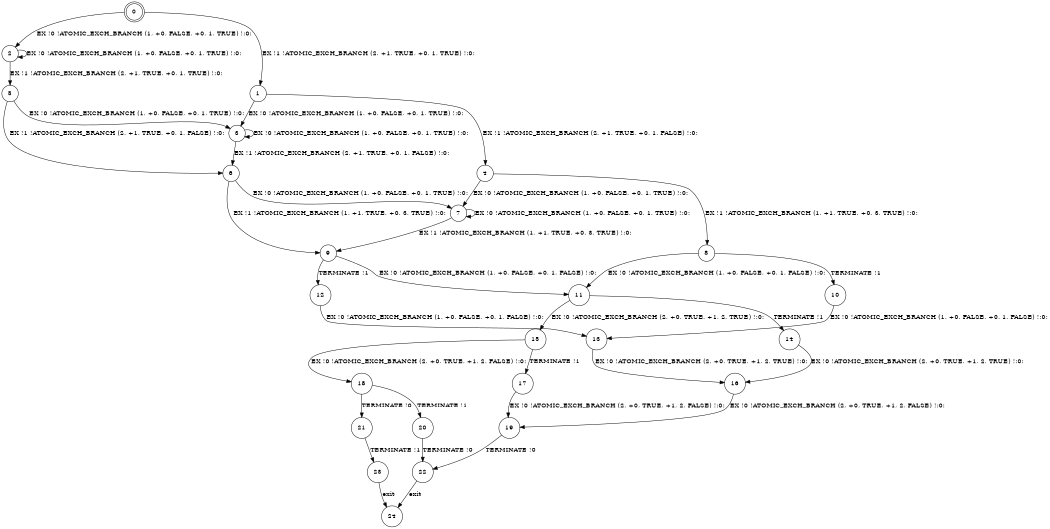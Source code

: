 digraph BCG {
size = "7, 10.5";
center = TRUE;
node [shape = circle];
0 [peripheries = 2];
0 -> 1 [label = "EX !1 !ATOMIC_EXCH_BRANCH (2, +1, TRUE, +0, 1, TRUE) !:0:"];
0 -> 2 [label = "EX !0 !ATOMIC_EXCH_BRANCH (1, +0, FALSE, +0, 1, TRUE) !:0:"];
1 -> 3 [label = "EX !0 !ATOMIC_EXCH_BRANCH (1, +0, FALSE, +0, 1, TRUE) !:0:"];
1 -> 4 [label = "EX !1 !ATOMIC_EXCH_BRANCH (2, +1, TRUE, +0, 1, FALSE) !:0:"];
2 -> 5 [label = "EX !1 !ATOMIC_EXCH_BRANCH (2, +1, TRUE, +0, 1, TRUE) !:0:"];
2 -> 2 [label = "EX !0 !ATOMIC_EXCH_BRANCH (1, +0, FALSE, +0, 1, TRUE) !:0:"];
3 -> 6 [label = "EX !1 !ATOMIC_EXCH_BRANCH (2, +1, TRUE, +0, 1, FALSE) !:0:"];
3 -> 3 [label = "EX !0 !ATOMIC_EXCH_BRANCH (1, +0, FALSE, +0, 1, TRUE) !:0:"];
4 -> 7 [label = "EX !0 !ATOMIC_EXCH_BRANCH (1, +0, FALSE, +0, 1, TRUE) !:0:"];
4 -> 8 [label = "EX !1 !ATOMIC_EXCH_BRANCH (1, +1, TRUE, +0, 3, TRUE) !:0:"];
5 -> 6 [label = "EX !1 !ATOMIC_EXCH_BRANCH (2, +1, TRUE, +0, 1, FALSE) !:0:"];
5 -> 3 [label = "EX !0 !ATOMIC_EXCH_BRANCH (1, +0, FALSE, +0, 1, TRUE) !:0:"];
6 -> 9 [label = "EX !1 !ATOMIC_EXCH_BRANCH (1, +1, TRUE, +0, 3, TRUE) !:0:"];
6 -> 7 [label = "EX !0 !ATOMIC_EXCH_BRANCH (1, +0, FALSE, +0, 1, TRUE) !:0:"];
7 -> 9 [label = "EX !1 !ATOMIC_EXCH_BRANCH (1, +1, TRUE, +0, 3, TRUE) !:0:"];
7 -> 7 [label = "EX !0 !ATOMIC_EXCH_BRANCH (1, +0, FALSE, +0, 1, TRUE) !:0:"];
8 -> 10 [label = "TERMINATE !1"];
8 -> 11 [label = "EX !0 !ATOMIC_EXCH_BRANCH (1, +0, FALSE, +0, 1, FALSE) !:0:"];
9 -> 12 [label = "TERMINATE !1"];
9 -> 11 [label = "EX !0 !ATOMIC_EXCH_BRANCH (1, +0, FALSE, +0, 1, FALSE) !:0:"];
10 -> 13 [label = "EX !0 !ATOMIC_EXCH_BRANCH (1, +0, FALSE, +0, 1, FALSE) !:0:"];
11 -> 14 [label = "TERMINATE !1"];
11 -> 15 [label = "EX !0 !ATOMIC_EXCH_BRANCH (2, +0, TRUE, +1, 2, TRUE) !:0:"];
12 -> 13 [label = "EX !0 !ATOMIC_EXCH_BRANCH (1, +0, FALSE, +0, 1, FALSE) !:0:"];
13 -> 16 [label = "EX !0 !ATOMIC_EXCH_BRANCH (2, +0, TRUE, +1, 2, TRUE) !:0:"];
14 -> 16 [label = "EX !0 !ATOMIC_EXCH_BRANCH (2, +0, TRUE, +1, 2, TRUE) !:0:"];
15 -> 17 [label = "TERMINATE !1"];
15 -> 18 [label = "EX !0 !ATOMIC_EXCH_BRANCH (2, +0, TRUE, +1, 2, FALSE) !:0:"];
16 -> 19 [label = "EX !0 !ATOMIC_EXCH_BRANCH (2, +0, TRUE, +1, 2, FALSE) !:0:"];
17 -> 19 [label = "EX !0 !ATOMIC_EXCH_BRANCH (2, +0, TRUE, +1, 2, FALSE) !:0:"];
18 -> 20 [label = "TERMINATE !1"];
18 -> 21 [label = "TERMINATE !0"];
19 -> 22 [label = "TERMINATE !0"];
20 -> 22 [label = "TERMINATE !0"];
21 -> 23 [label = "TERMINATE !1"];
22 -> 24 [label = "exit"];
23 -> 24 [label = "exit"];
}
